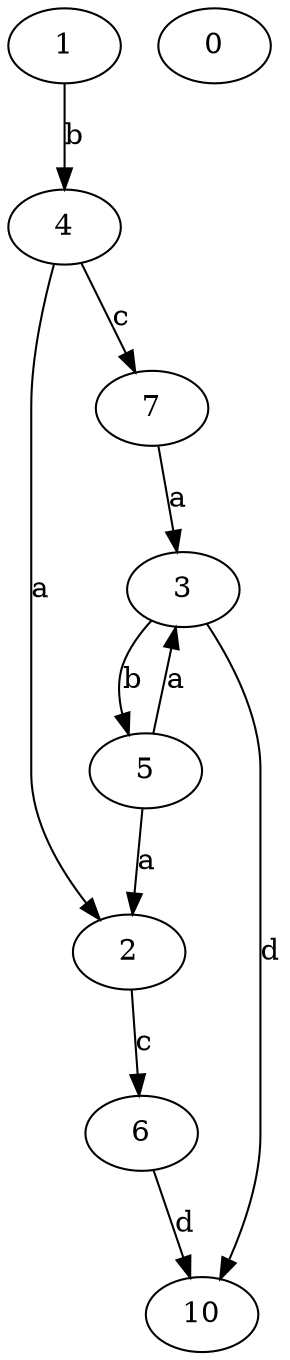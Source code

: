 strict digraph  {
2;
3;
4;
5;
6;
7;
0;
1;
10;
2 -> 6  [label=c];
3 -> 5  [label=b];
3 -> 10  [label=d];
4 -> 2  [label=a];
4 -> 7  [label=c];
5 -> 2  [label=a];
5 -> 3  [label=a];
6 -> 10  [label=d];
7 -> 3  [label=a];
1 -> 4  [label=b];
}
